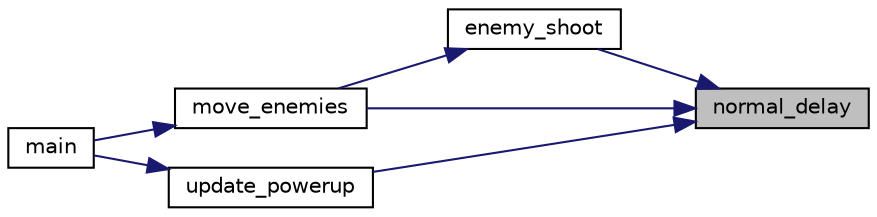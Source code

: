 digraph "normal_delay"
{
 // LATEX_PDF_SIZE
  edge [fontname="Helvetica",fontsize="10",labelfontname="Helvetica",labelfontsize="10"];
  node [fontname="Helvetica",fontsize="10",shape=record];
  rankdir="RL";
  Node1 [label="normal_delay",height=0.2,width=0.4,color="black", fillcolor="grey75", style="filled", fontcolor="black",tooltip="Function that generate random (Function from the Algorithmic course (Thanks Mr Thapper))"];
  Node1 -> Node2 [dir="back",color="midnightblue",fontsize="10",style="solid",fontname="Helvetica"];
  Node2 [label="enemy_shoot",height=0.2,width=0.4,color="black", fillcolor="white", style="filled",URL="$enemies__controller_8c.html#a9908f4e396f6ef312894469c5ea384fc",tooltip="Function that manage the shoot of the enemies."];
  Node2 -> Node3 [dir="back",color="midnightblue",fontsize="10",style="solid",fontname="Helvetica"];
  Node3 [label="move_enemies",height=0.2,width=0.4,color="black", fillcolor="white", style="filled",URL="$enemies__controller_8h.html#ad6d942feaf487fc2a0fdba53584d00be",tooltip="Function that manage the enemies."];
  Node3 -> Node4 [dir="back",color="midnightblue",fontsize="10",style="solid",fontname="Helvetica"];
  Node4 [label="main",height=0.2,width=0.4,color="black", fillcolor="white", style="filled",URL="$main_8c.html#abf9e6b7e6f15df4b525a2e7705ba3089",tooltip="Main function of the project contain the game loop."];
  Node1 -> Node3 [dir="back",color="midnightblue",fontsize="10",style="solid",fontname="Helvetica"];
  Node1 -> Node5 [dir="back",color="midnightblue",fontsize="10",style="solid",fontname="Helvetica"];
  Node5 [label="update_powerup",height=0.2,width=0.4,color="black", fillcolor="white", style="filled",URL="$main_8c.html#a85a8b9c08bab86b80e9584d5845b6a06",tooltip="Function that do the actions on the powerup like move it, draw it."];
  Node5 -> Node4 [dir="back",color="midnightblue",fontsize="10",style="solid",fontname="Helvetica"];
}
